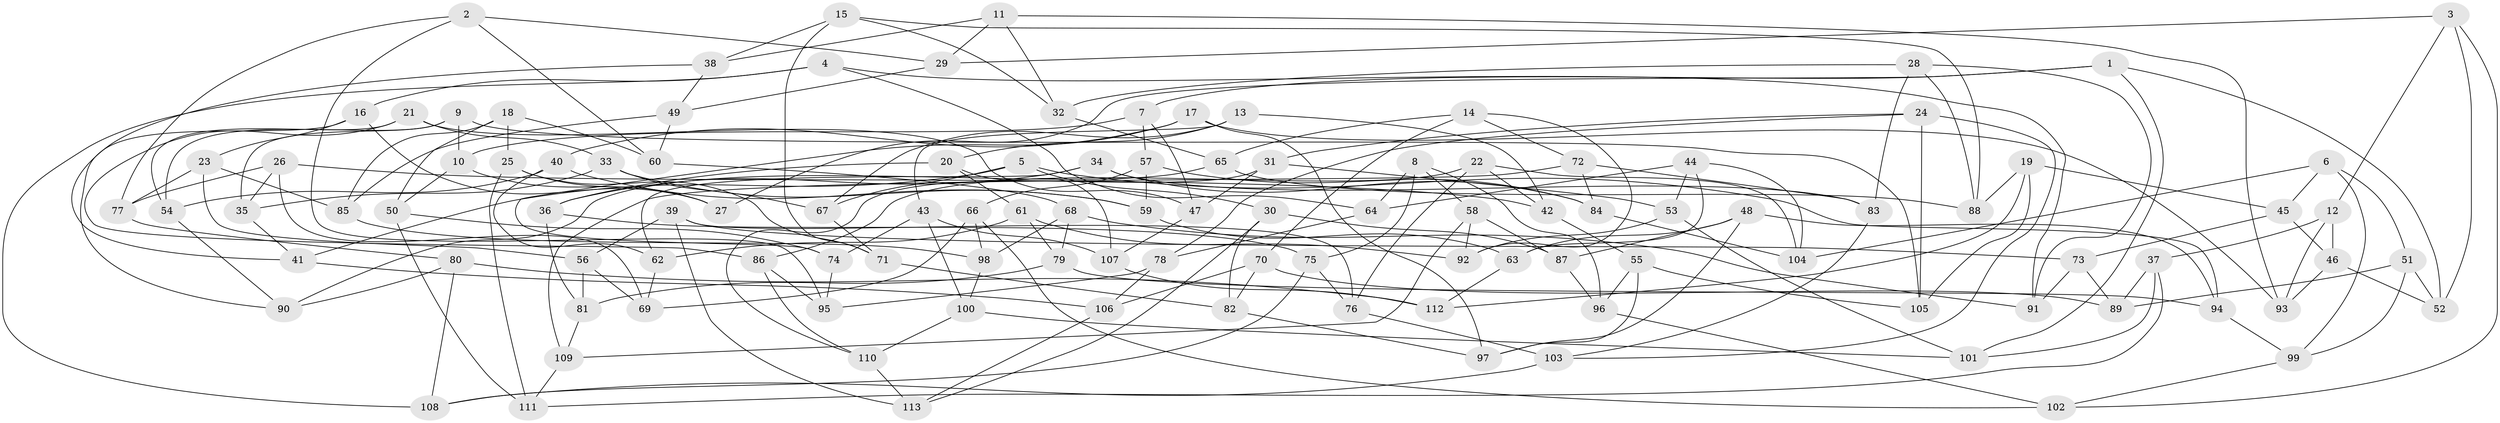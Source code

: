 // Generated by graph-tools (version 1.1) at 2025/50/03/09/25 03:50:46]
// undirected, 113 vertices, 226 edges
graph export_dot {
graph [start="1"]
  node [color=gray90,style=filled];
  1;
  2;
  3;
  4;
  5;
  6;
  7;
  8;
  9;
  10;
  11;
  12;
  13;
  14;
  15;
  16;
  17;
  18;
  19;
  20;
  21;
  22;
  23;
  24;
  25;
  26;
  27;
  28;
  29;
  30;
  31;
  32;
  33;
  34;
  35;
  36;
  37;
  38;
  39;
  40;
  41;
  42;
  43;
  44;
  45;
  46;
  47;
  48;
  49;
  50;
  51;
  52;
  53;
  54;
  55;
  56;
  57;
  58;
  59;
  60;
  61;
  62;
  63;
  64;
  65;
  66;
  67;
  68;
  69;
  70;
  71;
  72;
  73;
  74;
  75;
  76;
  77;
  78;
  79;
  80;
  81;
  82;
  83;
  84;
  85;
  86;
  87;
  88;
  89;
  90;
  91;
  92;
  93;
  94;
  95;
  96;
  97;
  98;
  99;
  100;
  101;
  102;
  103;
  104;
  105;
  106;
  107;
  108;
  109;
  110;
  111;
  112;
  113;
  1 -- 101;
  1 -- 7;
  1 -- 27;
  1 -- 52;
  2 -- 29;
  2 -- 60;
  2 -- 77;
  2 -- 95;
  3 -- 102;
  3 -- 12;
  3 -- 52;
  3 -- 29;
  4 -- 16;
  4 -- 108;
  4 -- 91;
  4 -- 64;
  5 -- 94;
  5 -- 30;
  5 -- 67;
  5 -- 41;
  6 -- 104;
  6 -- 51;
  6 -- 45;
  6 -- 99;
  7 -- 10;
  7 -- 47;
  7 -- 57;
  8 -- 96;
  8 -- 64;
  8 -- 75;
  8 -- 58;
  9 -- 105;
  9 -- 10;
  9 -- 35;
  9 -- 54;
  10 -- 50;
  10 -- 27;
  11 -- 32;
  11 -- 29;
  11 -- 93;
  11 -- 38;
  12 -- 37;
  12 -- 46;
  12 -- 93;
  13 -- 42;
  13 -- 67;
  13 -- 20;
  13 -- 43;
  14 -- 72;
  14 -- 65;
  14 -- 92;
  14 -- 70;
  15 -- 88;
  15 -- 38;
  15 -- 32;
  15 -- 71;
  16 -- 90;
  16 -- 23;
  16 -- 27;
  17 -- 40;
  17 -- 93;
  17 -- 74;
  17 -- 97;
  18 -- 50;
  18 -- 85;
  18 -- 60;
  18 -- 25;
  19 -- 105;
  19 -- 45;
  19 -- 112;
  19 -- 88;
  20 -- 107;
  20 -- 36;
  20 -- 61;
  21 -- 33;
  21 -- 54;
  21 -- 47;
  21 -- 86;
  22 -- 42;
  22 -- 104;
  22 -- 86;
  22 -- 76;
  23 -- 77;
  23 -- 85;
  23 -- 56;
  24 -- 31;
  24 -- 105;
  24 -- 103;
  24 -- 78;
  25 -- 71;
  25 -- 111;
  25 -- 27;
  26 -- 69;
  26 -- 42;
  26 -- 35;
  26 -- 77;
  28 -- 83;
  28 -- 88;
  28 -- 32;
  28 -- 91;
  29 -- 49;
  30 -- 113;
  30 -- 82;
  30 -- 87;
  31 -- 53;
  31 -- 110;
  31 -- 47;
  32 -- 65;
  33 -- 59;
  33 -- 35;
  33 -- 67;
  34 -- 84;
  34 -- 83;
  34 -- 36;
  34 -- 62;
  35 -- 41;
  36 -- 75;
  36 -- 81;
  37 -- 111;
  37 -- 101;
  37 -- 89;
  38 -- 41;
  38 -- 49;
  39 -- 76;
  39 -- 73;
  39 -- 113;
  39 -- 56;
  40 -- 54;
  40 -- 62;
  40 -- 59;
  41 -- 106;
  42 -- 55;
  43 -- 100;
  43 -- 107;
  43 -- 74;
  44 -- 63;
  44 -- 104;
  44 -- 53;
  44 -- 64;
  45 -- 73;
  45 -- 46;
  46 -- 93;
  46 -- 52;
  47 -- 107;
  48 -- 97;
  48 -- 87;
  48 -- 94;
  48 -- 63;
  49 -- 85;
  49 -- 60;
  50 -- 74;
  50 -- 111;
  51 -- 52;
  51 -- 89;
  51 -- 99;
  53 -- 92;
  53 -- 101;
  54 -- 90;
  55 -- 96;
  55 -- 97;
  55 -- 105;
  56 -- 69;
  56 -- 81;
  57 -- 59;
  57 -- 84;
  57 -- 66;
  58 -- 109;
  58 -- 92;
  58 -- 87;
  59 -- 63;
  60 -- 68;
  61 -- 79;
  61 -- 62;
  61 -- 92;
  62 -- 69;
  63 -- 112;
  64 -- 78;
  65 -- 90;
  65 -- 88;
  66 -- 102;
  66 -- 69;
  66 -- 98;
  67 -- 71;
  68 -- 91;
  68 -- 79;
  68 -- 98;
  70 -- 106;
  70 -- 89;
  70 -- 82;
  71 -- 82;
  72 -- 84;
  72 -- 109;
  72 -- 83;
  73 -- 91;
  73 -- 89;
  74 -- 95;
  75 -- 76;
  75 -- 108;
  76 -- 103;
  77 -- 80;
  78 -- 95;
  78 -- 106;
  79 -- 81;
  79 -- 94;
  80 -- 108;
  80 -- 112;
  80 -- 90;
  81 -- 109;
  82 -- 97;
  83 -- 103;
  84 -- 104;
  85 -- 98;
  86 -- 110;
  86 -- 95;
  87 -- 96;
  94 -- 99;
  96 -- 102;
  98 -- 100;
  99 -- 102;
  100 -- 101;
  100 -- 110;
  103 -- 108;
  106 -- 113;
  107 -- 112;
  109 -- 111;
  110 -- 113;
}

